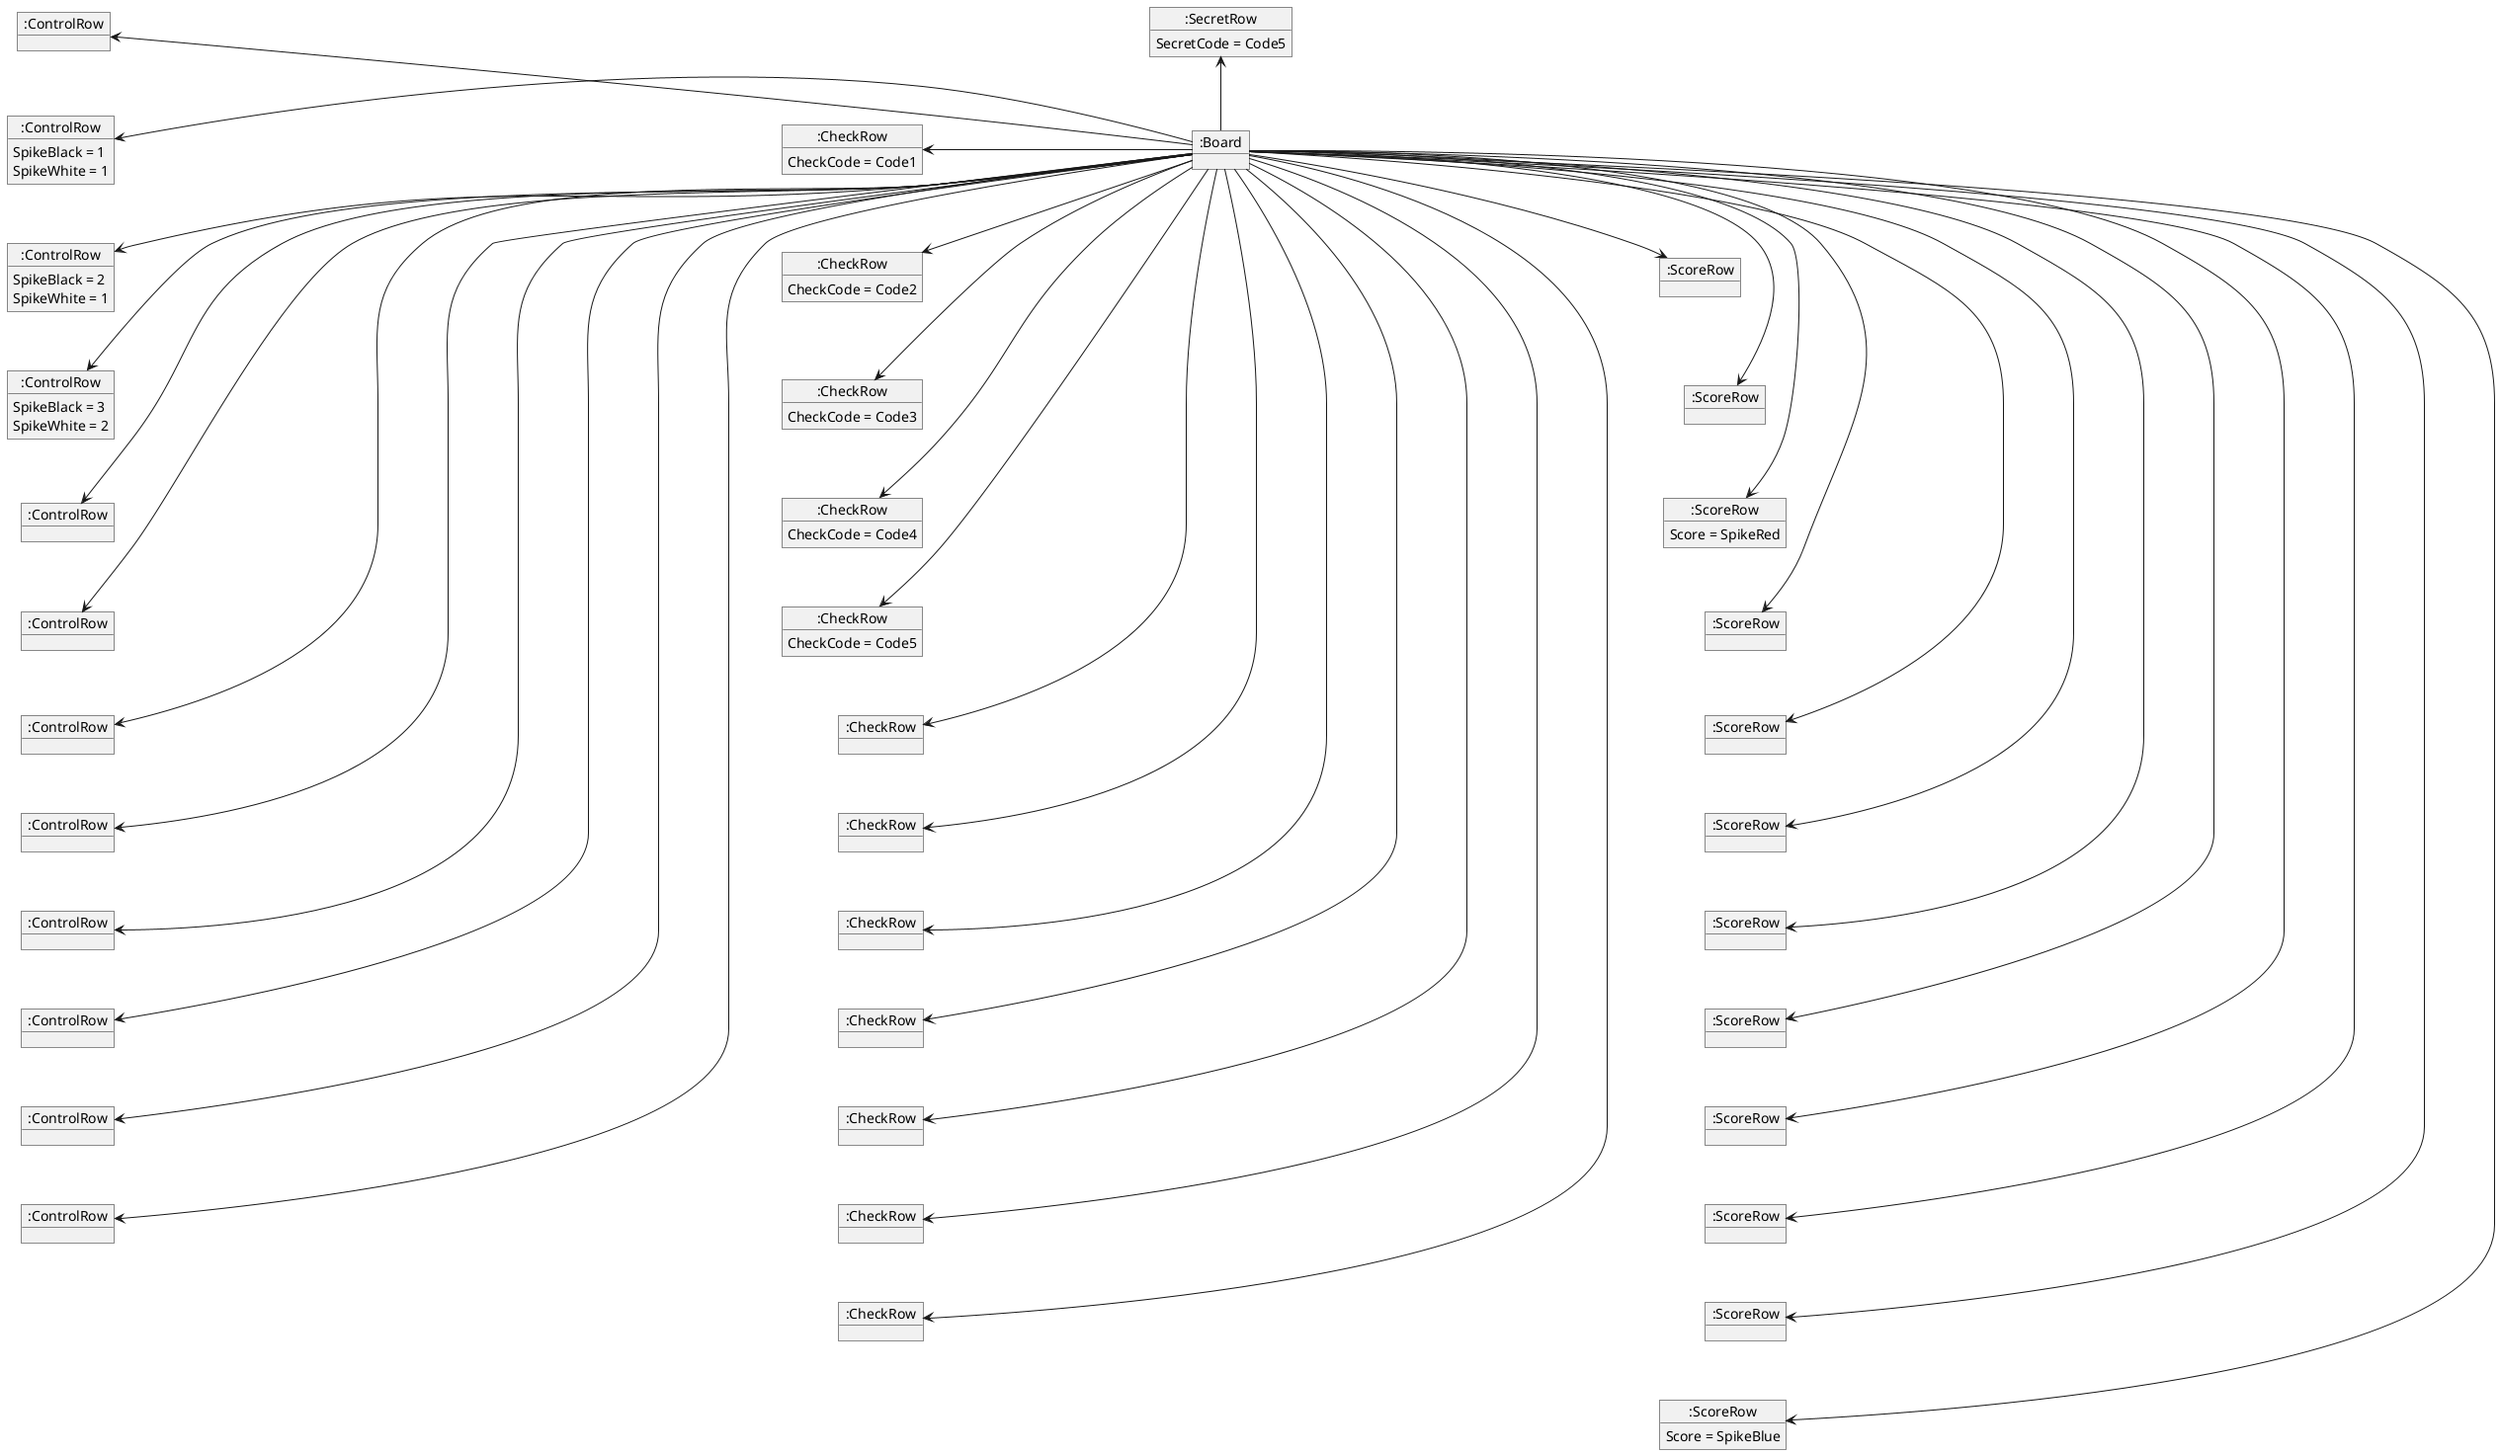 @startuml marstermine-final
together {
object ":CheckRow" as CheckRow1 {
    CheckCode = Code1
}
object ":CheckRow" as CheckRow2 {
    CheckCode = Code2
}
object ":CheckRow" as CheckRow3 {
    CheckCode = Code3
}
object ":CheckRow" as CheckRow4{
    CheckCode = Code4
}
object ":CheckRow" as CheckRow5{
    CheckCode = Code5
}
object ":CheckRow" as CheckRow6
object ":CheckRow" as CheckRow7
object ":CheckRow" as CheckRow8
object ":CheckRow" as CheckRow9
object ":CheckRow" as CheckRow10
object ":CheckRow" as CheckRow11
object ":CheckRow" as CheckRow12
}

together {
object ":ControlRow" as ControlRow1
object ":ControlRow" as ControlRow2{
SpikeBlack = 1
SpikeWhite = 1
}
object ":ControlRow" as ControlRow3{
SpikeBlack = 2
SpikeWhite = 1
}
object ":ControlRow" as ControlRow4{
SpikeBlack = 3
SpikeWhite = 2
}
object ":ControlRow" as ControlRow5
object ":ControlRow" as ControlRow6
object ":ControlRow" as ControlRow7
object ":ControlRow" as ControlRow8
object ":ControlRow" as ControlRow9
object ":ControlRow" as ControlRow10
object ":ControlRow" as ControlRow11
object ":ControlRow" as ControlRow12
}

object ":SecretRow" as SecretRow{
    SecretCode = Code5
}

together {
object ":ScoreRow" as ScoreRow1
object ":ScoreRow" as ScoreRow2
object ":ScoreRow" as ScoreRow3{
    Score = SpikeRed
}
object ":ScoreRow" as ScoreRow4
object ":ScoreRow" as ScoreRow5
object ":ScoreRow" as ScoreRow6
object ":ScoreRow" as ScoreRow7
object ":ScoreRow" as ScoreRow8
object ":ScoreRow" as ScoreRow9
object ":ScoreRow" as ScoreRow10
object ":ScoreRow" as ScoreRow11
object ":ScoreRow" as ScoreRow12{
    Score = SpikeBlue
}
}

object ":Board" as Board
Board -up-> SecretRow

Board --> CheckRow1
Board --> CheckRow2
Board --> CheckRow3
Board --> CheckRow4
Board --> CheckRow5
Board --> CheckRow6
Board --> CheckRow7
Board --> CheckRow8
Board --> CheckRow9
Board --> CheckRow10
Board --> CheckRow11
Board --> CheckRow12

CheckRow1 -[hidden]down-> CheckRow2
CheckRow2 -[hidden]down-> CheckRow3
CheckRow3 -[hidden]down-> CheckRow4
CheckRow4 -[hidden]down-> CheckRow5
CheckRow5 -[hidden]down-> CheckRow6
CheckRow6 -[hidden]down-> CheckRow7
CheckRow7 -[hidden]down-> CheckRow8
CheckRow8 -[hidden]down-> CheckRow9
CheckRow9 -[hidden]down-> CheckRow10
CheckRow10 -[hidden]down-> CheckRow11
CheckRow11 -[hidden]down-> CheckRow12

Board -> ControlRow1
Board -> ControlRow2
Board -> ControlRow3
Board -> ControlRow4
Board -> ControlRow5
Board -> ControlRow6
Board -> ControlRow7
Board -> ControlRow8
Board -> ControlRow9
Board -> ControlRow10
Board -> ControlRow11
Board -> ControlRow12

ControlRow1 -[hidden]down-> ControlRow2
ControlRow2 -[hidden]down-> ControlRow3
ControlRow3 -[hidden]down-> ControlRow4
ControlRow4 -[hidden]down-> ControlRow5
ControlRow5 -[hidden]down-> ControlRow6
ControlRow6 -[hidden]down-> ControlRow7
ControlRow7 -[hidden]down-> ControlRow8
ControlRow8 -[hidden]down-> ControlRow9
ControlRow9 -[hidden]down-> ControlRow10
ControlRow10 -[hidden]down-> ControlRow11
ControlRow11 -[hidden]down-> ControlRow12

Board ---> ScoreRow1
Board ---> ScoreRow2
Board ---> ScoreRow3
Board ---> ScoreRow4
Board ---> ScoreRow5
Board ---> ScoreRow6
Board ---> ScoreRow7
Board ---> ScoreRow8
Board ---> ScoreRow9
Board ---> ScoreRow10
Board ---> ScoreRow11
Board ---> ScoreRow12

ScoreRow1 -[hidden]down-> ScoreRow2
ScoreRow2 -[hidden]down-> ScoreRow3
ScoreRow3 -[hidden]down-> ScoreRow4
ScoreRow4 -[hidden]down-> ScoreRow5
ScoreRow5 -[hidden]down-> ScoreRow6
ScoreRow6 -[hidden]down-> ScoreRow7
ScoreRow7 -[hidden]down-> ScoreRow8
ScoreRow8 -[hidden]down-> ScoreRow9
ScoreRow9 -[hidden]down-> ScoreRow10
ScoreRow10 -[hidden]down-> ScoreRow11
ScoreRow11 -[hidden]down-> ScoreRow12
@enduml